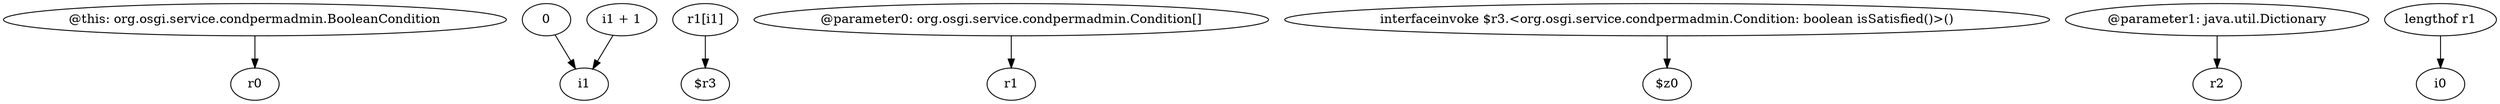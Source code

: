 digraph g {
0[label="@this: org.osgi.service.condpermadmin.BooleanCondition"]
1[label="r0"]
0->1[label=""]
2[label="0"]
3[label="i1"]
2->3[label=""]
4[label="r1[i1]"]
5[label="$r3"]
4->5[label=""]
6[label="i1 + 1"]
6->3[label=""]
7[label="@parameter0: org.osgi.service.condpermadmin.Condition[]"]
8[label="r1"]
7->8[label=""]
9[label="interfaceinvoke $r3.<org.osgi.service.condpermadmin.Condition: boolean isSatisfied()>()"]
10[label="$z0"]
9->10[label=""]
11[label="@parameter1: java.util.Dictionary"]
12[label="r2"]
11->12[label=""]
13[label="lengthof r1"]
14[label="i0"]
13->14[label=""]
}